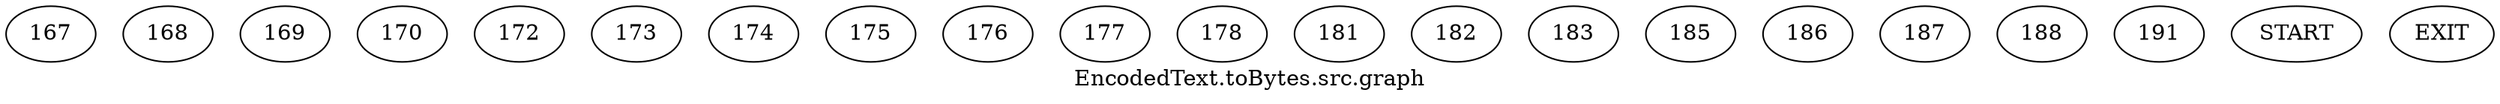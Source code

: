 /* --------------------------------------------------- */
/* Generated by Dr. Garbage Control Flow Graph Factory */
/* http://www.drgarbage.com                            */
/* Version: 4.5.0.201508311741                         */
/* Retrieved on: 2020-01-18 16:03:16.916               */
/* --------------------------------------------------- */
digraph "EncodedText.toBytes.src.graph" {
 graph [label="EncodedText.toBytes.src.graph"];
 2 [label="167" ]
 3 [label="168" ]
 4 [label="169" ]
 5 [label="170" ]
 6 [label="172" ]
 7 [label="173" ]
 8 [label="174" ]
 9 [label="175" ]
 10 [label="176" ]
 11 [label="177" ]
 12 [label="178" ]
 13 [label="181" ]
 14 [label="182" ]
 15 [label="183" ]
 16 [label="185" ]
 17 [label="186" ]
 18 [label="187" ]
 19 [label="188" ]
 20 [label="191" ]
 21 [label="START" ]
 22 [label="EXIT" ]
 21  2
 2  3
 3  4
 4  5
 4  6
 6  7
 7  8
 8  9
 9  10
 10  11
 11  12
 8  13
 10  13
 12  13
 13  14
 14  15
 13  16
 15  16
 16  17
 17  18
 18  19
 16  20
 18  20
 19  20
 5  22
 20  22
}
